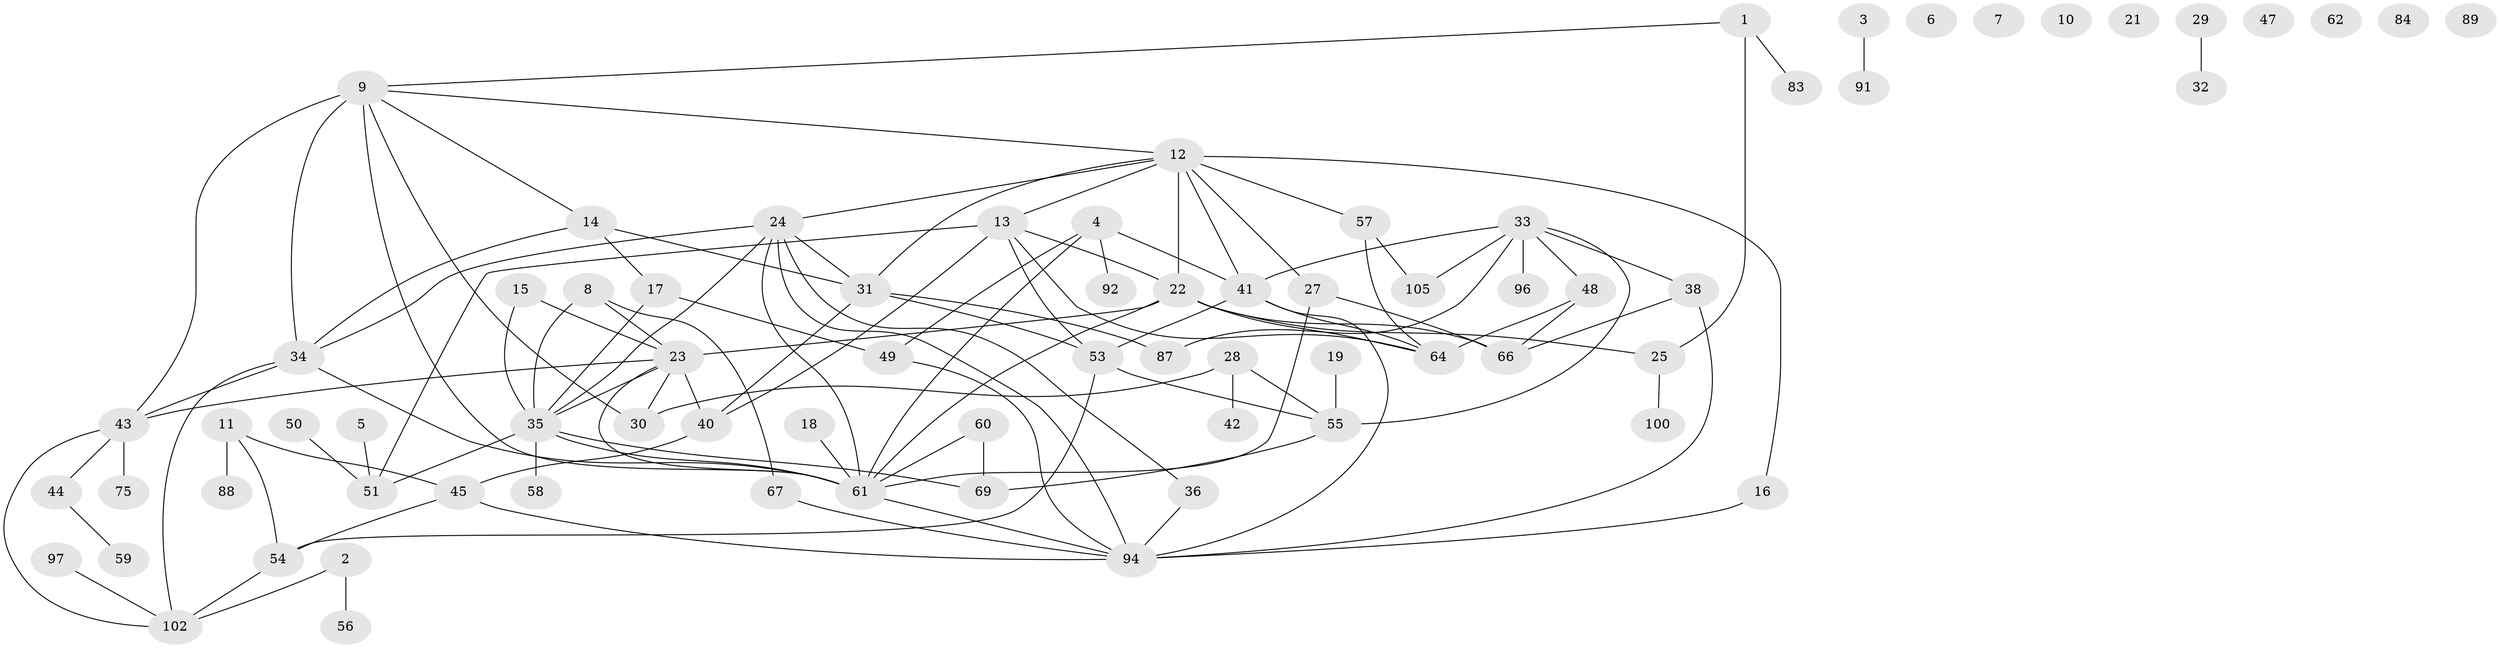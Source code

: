 // Generated by graph-tools (version 1.1) at 2025/23/03/03/25 07:23:24]
// undirected, 74 vertices, 114 edges
graph export_dot {
graph [start="1"]
  node [color=gray90,style=filled];
  1;
  2;
  3 [super="+107"];
  4 [super="+93"];
  5;
  6;
  7 [super="+26"];
  8;
  9 [super="+70"];
  10;
  11 [super="+101"];
  12 [super="+71"];
  13 [super="+20"];
  14;
  15;
  16 [super="+39"];
  17 [super="+74"];
  18;
  19;
  21;
  22 [super="+104"];
  23 [super="+37"];
  24 [super="+79"];
  25 [super="+63"];
  27 [super="+99"];
  28 [super="+52"];
  29;
  30;
  31 [super="+46"];
  32;
  33 [super="+65"];
  34;
  35 [super="+86"];
  36;
  38 [super="+73"];
  40 [super="+76"];
  41 [super="+103"];
  42;
  43 [super="+81"];
  44;
  45 [super="+80"];
  47;
  48;
  49;
  50;
  51 [super="+85"];
  53 [super="+68"];
  54 [super="+72"];
  55 [super="+77"];
  56;
  57 [super="+82"];
  58;
  59;
  60;
  61 [super="+98"];
  62;
  64 [super="+78"];
  66 [super="+90"];
  67;
  69 [super="+95"];
  75;
  83;
  84;
  87;
  88;
  89;
  91;
  92;
  94 [super="+106"];
  96;
  97;
  100;
  102 [super="+108"];
  105;
  1 -- 9;
  1 -- 25;
  1 -- 83;
  2 -- 56;
  2 -- 102;
  3 -- 91;
  4 -- 61;
  4 -- 49;
  4 -- 41;
  4 -- 92;
  5 -- 51;
  8 -- 35;
  8 -- 67;
  8 -- 23;
  9 -- 12;
  9 -- 14;
  9 -- 43;
  9 -- 34;
  9 -- 61;
  9 -- 30;
  11 -- 45;
  11 -- 88;
  11 -- 54;
  12 -- 24;
  12 -- 27;
  12 -- 16;
  12 -- 22;
  12 -- 13;
  12 -- 41;
  12 -- 57;
  12 -- 31;
  13 -- 22;
  13 -- 40;
  13 -- 51;
  13 -- 64;
  13 -- 53;
  14 -- 31;
  14 -- 34;
  14 -- 17;
  15 -- 23;
  15 -- 35;
  16 -- 94 [weight=2];
  17 -- 49;
  17 -- 35;
  18 -- 61;
  19 -- 55;
  22 -- 61;
  22 -- 23;
  22 -- 64;
  22 -- 25;
  22 -- 66 [weight=2];
  23 -- 30;
  23 -- 35;
  23 -- 40;
  23 -- 61;
  23 -- 43;
  24 -- 94;
  24 -- 61;
  24 -- 34;
  24 -- 35;
  24 -- 36;
  24 -- 31;
  25 -- 100;
  27 -- 66;
  27 -- 61;
  28 -- 30;
  28 -- 55;
  28 -- 42;
  29 -- 32;
  31 -- 87;
  31 -- 40;
  31 -- 53;
  33 -- 87;
  33 -- 41;
  33 -- 48;
  33 -- 96;
  33 -- 38;
  33 -- 55;
  33 -- 105;
  34 -- 43;
  34 -- 61;
  34 -- 102;
  35 -- 51;
  35 -- 69;
  35 -- 58;
  35 -- 61;
  36 -- 94;
  38 -- 94;
  38 -- 66;
  40 -- 45;
  41 -- 64;
  41 -- 94;
  41 -- 53;
  43 -- 75;
  43 -- 102;
  43 -- 44;
  44 -- 59;
  45 -- 94;
  45 -- 54;
  48 -- 64;
  48 -- 66;
  49 -- 94;
  50 -- 51;
  53 -- 54;
  53 -- 55 [weight=2];
  54 -- 102;
  55 -- 69;
  57 -- 64;
  57 -- 105;
  60 -- 61;
  60 -- 69;
  61 -- 94;
  67 -- 94;
  97 -- 102;
}
